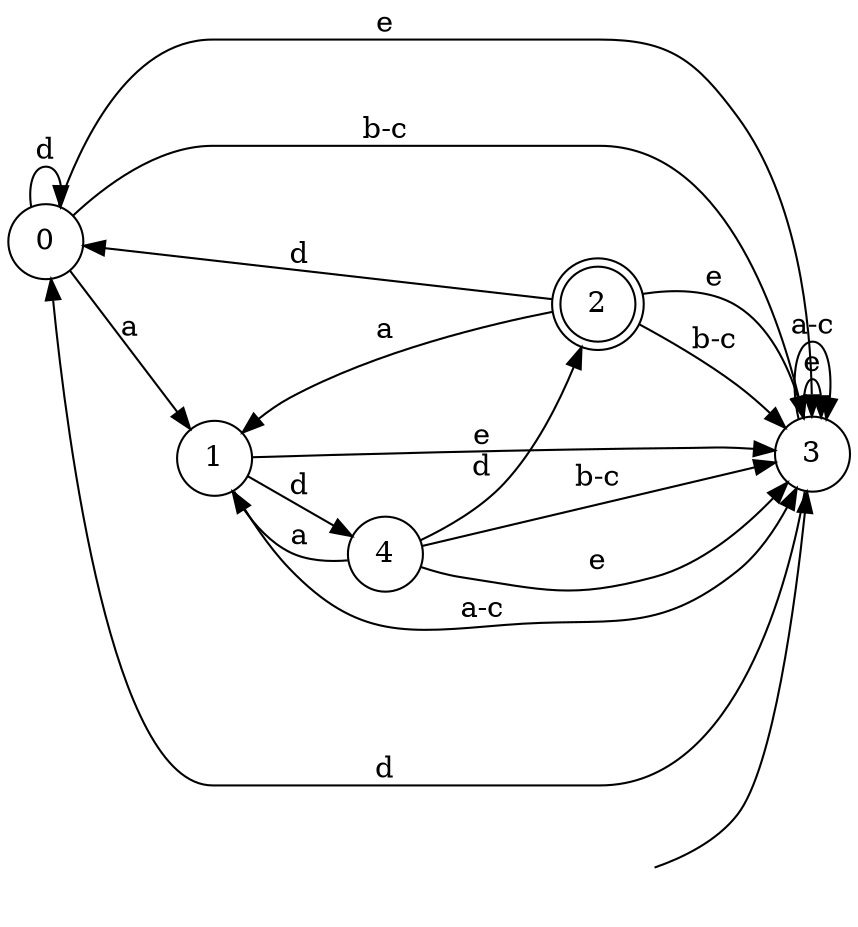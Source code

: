 digraph Automaton {
  rankdir = LR;
node [shape=circle];
  0 -> 0 [label="d"];
  0 -> 1 [label="a"];
  0 -> 3 [label="e"];
  0 -> 3 [label="b-c"];
node [shape=circle];
  1 -> 4 [label="d"];
  1 -> 3 [label="e"];
  1 -> 3 [label="a-c"];
2 [shape=doublecircle]; 
  2 -> 0 [label="d"];
  2 -> 1 [label="a"];
  2 -> 3 [label="e"];
  2 -> 3 [label="b-c"];
node [shape=circle];
  initial [shape=plaintext,label=""];
  initial -> 3
  3 -> 0 [label="d"];
  3 -> 3 [label="e"];
  3 -> 3 [label="a-c"];
node [shape=circle];
  4 -> 2 [label="d"];
  4 -> 1 [label="a"];
  4 -> 3 [label="e"];
  4 -> 3 [label="b-c"];
}

